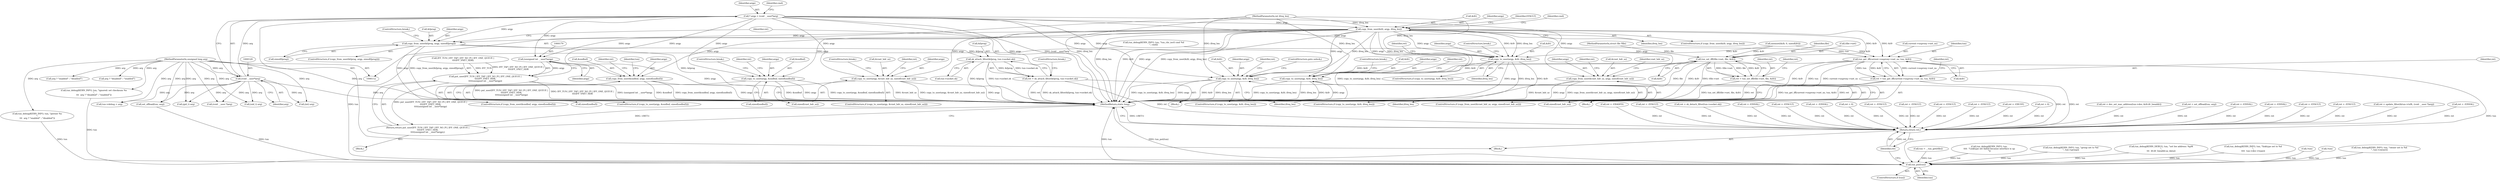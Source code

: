 digraph "0_linux_a117dacde0288f3ec60b6e5bcedae8fa37ee0dfc@API" {
"1000147" [label="(Call,copy_from_user(&ifr, argp, ifreq_len))"];
"1000126" [label="(Call,* argp = (void __user*)arg)"];
"1000128" [label="(Call,(void __user*)arg)"];
"1000115" [label="(MethodParameterIn,unsigned long arg)"];
"1000116" [label="(MethodParameterIn,int ifreq_len)"];
"1000178" [label="(Call,(unsigned int __user*)argp)"];
"1000168" [label="(Call,put_user(IFF_TUN | IFF_TAP | IFF_NO_PI | IFF_ONE_QUEUE |\n\t\t\t\tIFF_VNET_HDR,\n\t\t\t\t(unsigned int __user*)argp))"];
"1000167" [label="(Return,return put_user(IFF_TUN | IFF_TAP | IFF_NO_PI | IFF_ONE_QUEUE |\n\t\t\t\tIFF_VNET_HDR,\n\t\t\t\t(unsigned int __user*)argp);)"];
"1000205" [label="(Call,tun_set_iff(tfile->net, file, &ifr))"];
"1000203" [label="(Call,ret = tun_set_iff(tfile->net, file, &ifr))"];
"1000642" [label="(Return,return ret;)"];
"1000216" [label="(Call,copy_to_user(argp, &ifr, ifreq_len))"];
"1000248" [label="(Call,tun_get_iff(current->nsproxy->net_ns, tun, &ifr))"];
"1000246" [label="(Call,ret = tun_get_iff(current->nsproxy->net_ns, tun, &ifr))"];
"1000261" [label="(Call,copy_to_user(argp, &ifr, ifreq_len))"];
"1000640" [label="(Call,tun_put(tun))"];
"1000442" [label="(Call,copy_to_user(argp, &ifr, ifreq_len))"];
"1000484" [label="(Call,copy_to_user(argp, &sndbuf, sizeof(sndbuf)))"];
"1000497" [label="(Call,copy_from_user(&sndbuf, argp, sizeof(sndbuf)))"];
"1000526" [label="(Call,copy_to_user(argp, &vnet_hdr_sz, sizeof(vnet_hdr_sz)))"];
"1000539" [label="(Call,copy_from_user(&vnet_hdr_sz, argp, sizeof(vnet_hdr_sz)))"];
"1000589" [label="(Call,copy_from_user(&fprog, argp, sizeof(fprog)))"];
"1000598" [label="(Call,sk_attach_filter(&fprog, tun->socket.sk))"];
"1000596" [label="(Call,ret = sk_attach_filter(&fprog, tun->socket.sk))"];
"1000182" [label="(Call,tun = __tun_get(tfile))"];
"1000486" [label="(Call,&sndbuf)"];
"1000128" [label="(Call,(void __user*)arg)"];
"1000220" [label="(Identifier,ifreq_len)"];
"1000462" [label="(Call,ret = dev_set_mac_address(tun->dev, &ifr.ifr_hwaddr))"];
"1000258" [label="(Identifier,ret)"];
"1000151" [label="(Identifier,ifreq_len)"];
"1000362" [label="(Call,(int) arg)"];
"1000386" [label="(Call,ret = set_offload(tun, arg))"];
"1000270" [label="(ControlStructure,break;)"];
"1000530" [label="(Call,sizeof(vnet_hdr_sz))"];
"1000498" [label="(Call,&sndbuf)"];
"1000117" [label="(Block,)"];
"1000213" [label="(Identifier,ret)"];
"1000505" [label="(Identifier,ret)"];
"1000210" [label="(Call,&ifr)"];
"1000156" [label="(Call,memset(&ifr, 0, sizeof(ifr)))"];
"1000494" [label="(ControlStructure,break;)"];
"1000346" [label="(Call,tun_debug(KERN_INFO, tun,\n\t\t\t\t  \"Linktype set failed because interface is up\n\"))"];
"1000146" [label="(ControlStructure,if (copy_from_user(&ifr, argp, ifreq_len)))"];
"1000441" [label="(ControlStructure,if (copy_to_user(argp, &ifr, ifreq_len)))"];
"1000178" [label="(Call,(unsigned int __user*)argp)"];
"1000608" [label="(Call,ret = -EINVAL)"];
"1000217" [label="(Identifier,argp)"];
"1000265" [label="(Identifier,ifreq_len)"];
"1000592" [label="(Identifier,argp)"];
"1000116" [label="(MethodParameterIn,int ifreq_len)"];
"1000154" [label="(Identifier,EFAULT)"];
"1000115" [label="(MethodParameterIn,unsigned long arg)"];
"1000533" [label="(Identifier,ret)"];
"1000571" [label="(Call,ret = -EINVAL)"];
"1000447" [label="(Call,ret = -EFAULT)"];
"1000209" [label="(Identifier,file)"];
"1000234" [label="(Call,tun_debug(KERN_INFO, tun, \"tun_chr_ioctl cmd %d\n\", cmd))"];
"1000484" [label="(Call,copy_to_user(argp, &sndbuf, sizeof(sndbuf)))"];
"1000328" [label="(Call,tun_debug(KERN_INFO, tun, \"group set to %d\n\", tun->group))"];
"1000379" [label="(Call,tun->debug = arg)"];
"1000325" [label="(Call,(gid_t) arg)"];
"1000126" [label="(Call,* argp = (void __user*)arg)"];
"1000597" [label="(Identifier,ret)"];
"1000247" [label="(Identifier,ret)"];
"1000595" [label="(ControlStructure,break;)"];
"1000593" [label="(Call,sizeof(fprog))"];
"1000446" [label="(Identifier,ifreq_len)"];
"1000167" [label="(Return,return put_user(IFF_TUN | IFF_TAP | IFF_NO_PI | IFF_ONE_QUEUE |\n\t\t\t\tIFF_VNET_HDR,\n\t\t\t\t(unsigned int __user*)argp);)"];
"1000513" [label="(Identifier,tun)"];
"1000215" [label="(ControlStructure,if (copy_to_user(argp, &ifr, ifreq_len)))"];
"1000483" [label="(ControlStructure,if (copy_to_user(argp, &sndbuf, sizeof(sndbuf))))"];
"1000496" [label="(ControlStructure,if (copy_from_user(&sndbuf, argp, sizeof(sndbuf))))"];
"1000205" [label="(Call,tun_set_iff(tfile->net, file, &ifr))"];
"1000206" [label="(Call,tfile->net)"];
"1000248" [label="(Call,tun_get_iff(current->nsproxy->net_ns, tun, &ifr))"];
"1000527" [label="(Identifier,argp)"];
"1000443" [label="(Identifier,argp)"];
"1000453" [label="(Call,tun_debug(KERN_DEBUG, tun, \"set hw address: %pM\n\",\n\t\t\t  ifr.ifr_hwaddr.sa_data))"];
"1000596" [label="(Call,ret = sk_attach_filter(&fprog, tun->socket.sk))"];
"1000546" [label="(Call,ret = -EFAULT)"];
"1000164" [label="(Identifier,cmd)"];
"1000406" [label="(Call,ret = update_filter(&tun->txflt, (void __user *)arg))"];
"1000309" [label="(Call,(uid_t) arg)"];
"1000216" [label="(Call,copy_to_user(argp, &ifr, ifreq_len))"];
"1000169" [label="(Call,IFF_TUN | IFF_TAP | IFF_NO_PI | IFF_ONE_QUEUE |\n\t\t\t\tIFF_VNET_HDR)"];
"1000542" [label="(Identifier,argp)"];
"1000631" [label="(Call,ret = -EINVAL)"];
"1000488" [label="(Call,sizeof(sndbuf))"];
"1000588" [label="(ControlStructure,if (copy_from_user(&fprog, argp, sizeof(fprog))))"];
"1000168" [label="(Call,put_user(IFF_TUN | IFF_TAP | IFF_NO_PI | IFF_ONE_QUEUE |\n\t\t\t\tIFF_VNET_HDR,\n\t\t\t\t(unsigned int __user*)argp))"];
"1000451" [label="(ControlStructure,break;)"];
"1000244" [label="(Block,)"];
"1000272" [label="(Call,tun_debug(KERN_INFO, tun, \"ignored: set checksum %s\n\",\n\t\t\t  arg ? \"disabled\" : \"enabled\"))"];
"1000226" [label="(Call,ret = -EBADFD)"];
"1000263" [label="(Call,&ifr)"];
"1000365" [label="(Call,tun_debug(KERN_INFO, tun, \"linktype set to %d\n\",\n\t\t\t\t  tun->dev->type))"];
"1000642" [label="(Return,return ret;)"];
"1000547" [label="(Identifier,ret)"];
"1000260" [label="(ControlStructure,if (copy_to_user(argp, &ifr, ifreq_len)))"];
"1000231" [label="(Call,!tun)"];
"1000644" [label="(MethodReturn,static long)"];
"1000444" [label="(Call,&ifr)"];
"1000497" [label="(Call,copy_from_user(&sndbuf, argp, sizeof(sndbuf)))"];
"1000490" [label="(Call,ret = -EFAULT)"];
"1000491" [label="(Identifier,ret)"];
"1000130" [label="(Identifier,arg)"];
"1000540" [label="(Call,&vnet_hdr_sz)"];
"1000222" [label="(Identifier,ret)"];
"1000249" [label="(Call,current->nsproxy->net_ns)"];
"1000448" [label="(Identifier,ret)"];
"1000553" [label="(Identifier,vnet_hdr_sz)"];
"1000204" [label="(Identifier,ret)"];
"1000485" [label="(Identifier,argp)"];
"1000538" [label="(ControlStructure,if (copy_from_user(&vnet_hdr_sz, argp, sizeof(vnet_hdr_sz))))"];
"1000536" [label="(ControlStructure,break;)"];
"1000148" [label="(Call,&ifr)"];
"1000147" [label="(Call,copy_from_user(&ifr, argp, ifreq_len))"];
"1000299" [label="(Call,arg ? \"enabled\" : \"disabled\")"];
"1000621" [label="(Call,ret = sk_detach_filter(tun->socket.sk))"];
"1000393" [label="(Call,ret = -EINVAL)"];
"1000539" [label="(Call,copy_from_user(&vnet_hdr_sz, argp, sizeof(vnet_hdr_sz)))"];
"1000127" [label="(Identifier,argp)"];
"1000532" [label="(Call,ret = -EFAULT)"];
"1000525" [label="(ControlStructure,if (copy_to_user(argp, &vnet_hdr_sz, sizeof(vnet_hdr_sz))))"];
"1000276" [label="(Call,arg ? \"disabled\" : \"enabled\")"];
"1000150" [label="(Identifier,argp)"];
"1000601" [label="(Call,tun->socket.sk)"];
"1000543" [label="(Call,sizeof(vnet_hdr_sz))"];
"1000262" [label="(Identifier,argp)"];
"1000254" [label="(Identifier,tun)"];
"1000139" [label="(Identifier,cmd)"];
"1000166" [label="(Block,)"];
"1000388" [label="(Call,set_offload(tun, arg))"];
"1000413" [label="(Call,(void __user *)arg)"];
"1000559" [label="(Call,ret = -EINVAL)"];
"1000374" [label="(Call,ret = 0)"];
"1000526" [label="(Call,copy_to_user(argp, &vnet_hdr_sz, sizeof(vnet_hdr_sz)))"];
"1000500" [label="(Identifier,argp)"];
"1000221" [label="(Call,ret = -EFAULT)"];
"1000246" [label="(Call,ret = tun_get_iff(current->nsproxy->net_ns, tun, &ifr))"];
"1000267" [label="(Identifier,ret)"];
"1000191" [label="(Call,!tun)"];
"1000643" [label="(Identifier,ret)"];
"1000584" [label="(Call,ret = -EFAULT)"];
"1000180" [label="(Identifier,argp)"];
"1000225" [label="(ControlStructure,goto unlock;)"];
"1000295" [label="(Call,tun_debug(KERN_INFO, tun, \"persist %s\n\",\n\t\t\t  arg ? \"enabled\" : \"disabled\"))"];
"1000113" [label="(MethodParameterIn,struct file *file)"];
"1000504" [label="(Call,ret = -EFAULT)"];
"1000589" [label="(Call,copy_from_user(&fprog, argp, sizeof(fprog)))"];
"1000203" [label="(Call,ret = tun_set_iff(tfile->net, file, &ifr))"];
"1000312" [label="(Call,tun_debug(KERN_INFO, tun, \"owner set to %d\n\", tun->owner))"];
"1000501" [label="(Call,sizeof(sndbuf))"];
"1000266" [label="(Call,ret = -EFAULT)"];
"1000638" [label="(ControlStructure,if (tun))"];
"1000255" [label="(Call,&ifr)"];
"1000350" [label="(Call,ret = -EBUSY)"];
"1000528" [label="(Call,&vnet_hdr_sz)"];
"1000598" [label="(Call,sk_attach_filter(&fprog, tun->socket.sk))"];
"1000261" [label="(Call,copy_to_user(argp, &ifr, ifreq_len))"];
"1000599" [label="(Call,&fprog)"];
"1000218" [label="(Call,&ifr)"];
"1000640" [label="(Call,tun_put(tun))"];
"1000606" [label="(ControlStructure,break;)"];
"1000442" [label="(Call,copy_to_user(argp, &ifr, ifreq_len))"];
"1000193" [label="(Block,)"];
"1000239" [label="(Call,ret = 0)"];
"1000590" [label="(Call,&fprog)"];
"1000641" [label="(Identifier,tun)"];
"1000147" -> "1000146"  [label="AST: "];
"1000147" -> "1000151"  [label="CFG: "];
"1000148" -> "1000147"  [label="AST: "];
"1000150" -> "1000147"  [label="AST: "];
"1000151" -> "1000147"  [label="AST: "];
"1000154" -> "1000147"  [label="CFG: "];
"1000164" -> "1000147"  [label="CFG: "];
"1000147" -> "1000644"  [label="DDG: ifreq_len"];
"1000147" -> "1000644"  [label="DDG: &ifr"];
"1000147" -> "1000644"  [label="DDG: argp"];
"1000147" -> "1000644"  [label="DDG: copy_from_user(&ifr, argp, ifreq_len)"];
"1000126" -> "1000147"  [label="DDG: argp"];
"1000116" -> "1000147"  [label="DDG: ifreq_len"];
"1000147" -> "1000178"  [label="DDG: argp"];
"1000147" -> "1000205"  [label="DDG: &ifr"];
"1000147" -> "1000216"  [label="DDG: argp"];
"1000147" -> "1000216"  [label="DDG: ifreq_len"];
"1000147" -> "1000248"  [label="DDG: &ifr"];
"1000147" -> "1000261"  [label="DDG: argp"];
"1000147" -> "1000261"  [label="DDG: ifreq_len"];
"1000147" -> "1000442"  [label="DDG: argp"];
"1000147" -> "1000442"  [label="DDG: &ifr"];
"1000147" -> "1000442"  [label="DDG: ifreq_len"];
"1000147" -> "1000484"  [label="DDG: argp"];
"1000147" -> "1000497"  [label="DDG: argp"];
"1000147" -> "1000526"  [label="DDG: argp"];
"1000147" -> "1000539"  [label="DDG: argp"];
"1000147" -> "1000589"  [label="DDG: argp"];
"1000126" -> "1000117"  [label="AST: "];
"1000126" -> "1000128"  [label="CFG: "];
"1000127" -> "1000126"  [label="AST: "];
"1000128" -> "1000126"  [label="AST: "];
"1000139" -> "1000126"  [label="CFG: "];
"1000126" -> "1000644"  [label="DDG: argp"];
"1000126" -> "1000644"  [label="DDG: (void __user*)arg"];
"1000128" -> "1000126"  [label="DDG: arg"];
"1000126" -> "1000178"  [label="DDG: argp"];
"1000126" -> "1000216"  [label="DDG: argp"];
"1000126" -> "1000261"  [label="DDG: argp"];
"1000126" -> "1000442"  [label="DDG: argp"];
"1000126" -> "1000484"  [label="DDG: argp"];
"1000126" -> "1000497"  [label="DDG: argp"];
"1000126" -> "1000526"  [label="DDG: argp"];
"1000126" -> "1000539"  [label="DDG: argp"];
"1000126" -> "1000589"  [label="DDG: argp"];
"1000128" -> "1000130"  [label="CFG: "];
"1000129" -> "1000128"  [label="AST: "];
"1000130" -> "1000128"  [label="AST: "];
"1000128" -> "1000644"  [label="DDG: arg"];
"1000115" -> "1000128"  [label="DDG: arg"];
"1000128" -> "1000309"  [label="DDG: arg"];
"1000128" -> "1000325"  [label="DDG: arg"];
"1000128" -> "1000362"  [label="DDG: arg"];
"1000128" -> "1000379"  [label="DDG: arg"];
"1000128" -> "1000388"  [label="DDG: arg"];
"1000128" -> "1000413"  [label="DDG: arg"];
"1000115" -> "1000112"  [label="AST: "];
"1000115" -> "1000644"  [label="DDG: arg"];
"1000115" -> "1000272"  [label="DDG: arg"];
"1000115" -> "1000276"  [label="DDG: arg"];
"1000115" -> "1000295"  [label="DDG: arg"];
"1000115" -> "1000299"  [label="DDG: arg"];
"1000115" -> "1000309"  [label="DDG: arg"];
"1000115" -> "1000325"  [label="DDG: arg"];
"1000115" -> "1000362"  [label="DDG: arg"];
"1000115" -> "1000379"  [label="DDG: arg"];
"1000115" -> "1000388"  [label="DDG: arg"];
"1000115" -> "1000413"  [label="DDG: arg"];
"1000116" -> "1000112"  [label="AST: "];
"1000116" -> "1000644"  [label="DDG: ifreq_len"];
"1000116" -> "1000216"  [label="DDG: ifreq_len"];
"1000116" -> "1000261"  [label="DDG: ifreq_len"];
"1000116" -> "1000442"  [label="DDG: ifreq_len"];
"1000178" -> "1000168"  [label="AST: "];
"1000178" -> "1000180"  [label="CFG: "];
"1000179" -> "1000178"  [label="AST: "];
"1000180" -> "1000178"  [label="AST: "];
"1000168" -> "1000178"  [label="CFG: "];
"1000178" -> "1000644"  [label="DDG: argp"];
"1000178" -> "1000168"  [label="DDG: argp"];
"1000168" -> "1000167"  [label="AST: "];
"1000169" -> "1000168"  [label="AST: "];
"1000167" -> "1000168"  [label="CFG: "];
"1000168" -> "1000644"  [label="DDG: (unsigned int __user*)argp"];
"1000168" -> "1000644"  [label="DDG: put_user(IFF_TUN | IFF_TAP | IFF_NO_PI | IFF_ONE_QUEUE |\n\t\t\t\tIFF_VNET_HDR,\n\t\t\t\t(unsigned int __user*)argp)"];
"1000168" -> "1000644"  [label="DDG: IFF_TUN | IFF_TAP | IFF_NO_PI | IFF_ONE_QUEUE |\n\t\t\t\tIFF_VNET_HDR"];
"1000168" -> "1000167"  [label="DDG: put_user(IFF_TUN | IFF_TAP | IFF_NO_PI | IFF_ONE_QUEUE |\n\t\t\t\tIFF_VNET_HDR,\n\t\t\t\t(unsigned int __user*)argp)"];
"1000169" -> "1000168"  [label="DDG: IFF_TUN"];
"1000169" -> "1000168"  [label="DDG: IFF_TAP | IFF_NO_PI | IFF_ONE_QUEUE |\n\t\t\t\tIFF_VNET_HDR"];
"1000167" -> "1000166"  [label="AST: "];
"1000644" -> "1000167"  [label="CFG: "];
"1000167" -> "1000644"  [label="DDG: <RET>"];
"1000205" -> "1000203"  [label="AST: "];
"1000205" -> "1000210"  [label="CFG: "];
"1000206" -> "1000205"  [label="AST: "];
"1000209" -> "1000205"  [label="AST: "];
"1000210" -> "1000205"  [label="AST: "];
"1000203" -> "1000205"  [label="CFG: "];
"1000205" -> "1000644"  [label="DDG: file"];
"1000205" -> "1000644"  [label="DDG: &ifr"];
"1000205" -> "1000644"  [label="DDG: tfile->net"];
"1000205" -> "1000203"  [label="DDG: tfile->net"];
"1000205" -> "1000203"  [label="DDG: file"];
"1000205" -> "1000203"  [label="DDG: &ifr"];
"1000113" -> "1000205"  [label="DDG: file"];
"1000156" -> "1000205"  [label="DDG: &ifr"];
"1000205" -> "1000216"  [label="DDG: &ifr"];
"1000203" -> "1000193"  [label="AST: "];
"1000204" -> "1000203"  [label="AST: "];
"1000213" -> "1000203"  [label="CFG: "];
"1000203" -> "1000644"  [label="DDG: tun_set_iff(tfile->net, file, &ifr)"];
"1000203" -> "1000644"  [label="DDG: ret"];
"1000203" -> "1000642"  [label="DDG: ret"];
"1000642" -> "1000117"  [label="AST: "];
"1000642" -> "1000643"  [label="CFG: "];
"1000643" -> "1000642"  [label="AST: "];
"1000644" -> "1000642"  [label="CFG: "];
"1000642" -> "1000644"  [label="DDG: <RET>"];
"1000643" -> "1000642"  [label="DDG: ret"];
"1000532" -> "1000642"  [label="DDG: ret"];
"1000350" -> "1000642"  [label="DDG: ret"];
"1000631" -> "1000642"  [label="DDG: ret"];
"1000596" -> "1000642"  [label="DDG: ret"];
"1000239" -> "1000642"  [label="DDG: ret"];
"1000266" -> "1000642"  [label="DDG: ret"];
"1000386" -> "1000642"  [label="DDG: ret"];
"1000571" -> "1000642"  [label="DDG: ret"];
"1000504" -> "1000642"  [label="DDG: ret"];
"1000546" -> "1000642"  [label="DDG: ret"];
"1000447" -> "1000642"  [label="DDG: ret"];
"1000608" -> "1000642"  [label="DDG: ret"];
"1000559" -> "1000642"  [label="DDG: ret"];
"1000621" -> "1000642"  [label="DDG: ret"];
"1000393" -> "1000642"  [label="DDG: ret"];
"1000374" -> "1000642"  [label="DDG: ret"];
"1000226" -> "1000642"  [label="DDG: ret"];
"1000406" -> "1000642"  [label="DDG: ret"];
"1000462" -> "1000642"  [label="DDG: ret"];
"1000221" -> "1000642"  [label="DDG: ret"];
"1000490" -> "1000642"  [label="DDG: ret"];
"1000584" -> "1000642"  [label="DDG: ret"];
"1000246" -> "1000642"  [label="DDG: ret"];
"1000216" -> "1000215"  [label="AST: "];
"1000216" -> "1000220"  [label="CFG: "];
"1000217" -> "1000216"  [label="AST: "];
"1000218" -> "1000216"  [label="AST: "];
"1000220" -> "1000216"  [label="AST: "];
"1000222" -> "1000216"  [label="CFG: "];
"1000225" -> "1000216"  [label="CFG: "];
"1000216" -> "1000644"  [label="DDG: copy_to_user(argp, &ifr, ifreq_len)"];
"1000216" -> "1000644"  [label="DDG: argp"];
"1000216" -> "1000644"  [label="DDG: &ifr"];
"1000216" -> "1000644"  [label="DDG: ifreq_len"];
"1000248" -> "1000246"  [label="AST: "];
"1000248" -> "1000255"  [label="CFG: "];
"1000249" -> "1000248"  [label="AST: "];
"1000254" -> "1000248"  [label="AST: "];
"1000255" -> "1000248"  [label="AST: "];
"1000246" -> "1000248"  [label="CFG: "];
"1000248" -> "1000644"  [label="DDG: &ifr"];
"1000248" -> "1000644"  [label="DDG: tun"];
"1000248" -> "1000644"  [label="DDG: current->nsproxy->net_ns"];
"1000248" -> "1000246"  [label="DDG: current->nsproxy->net_ns"];
"1000248" -> "1000246"  [label="DDG: tun"];
"1000248" -> "1000246"  [label="DDG: &ifr"];
"1000234" -> "1000248"  [label="DDG: tun"];
"1000156" -> "1000248"  [label="DDG: &ifr"];
"1000248" -> "1000261"  [label="DDG: &ifr"];
"1000248" -> "1000640"  [label="DDG: tun"];
"1000246" -> "1000244"  [label="AST: "];
"1000247" -> "1000246"  [label="AST: "];
"1000258" -> "1000246"  [label="CFG: "];
"1000246" -> "1000644"  [label="DDG: tun_get_iff(current->nsproxy->net_ns, tun, &ifr)"];
"1000246" -> "1000644"  [label="DDG: ret"];
"1000261" -> "1000260"  [label="AST: "];
"1000261" -> "1000265"  [label="CFG: "];
"1000262" -> "1000261"  [label="AST: "];
"1000263" -> "1000261"  [label="AST: "];
"1000265" -> "1000261"  [label="AST: "];
"1000267" -> "1000261"  [label="CFG: "];
"1000270" -> "1000261"  [label="CFG: "];
"1000261" -> "1000644"  [label="DDG: ifreq_len"];
"1000261" -> "1000644"  [label="DDG: &ifr"];
"1000261" -> "1000644"  [label="DDG: argp"];
"1000261" -> "1000644"  [label="DDG: copy_to_user(argp, &ifr, ifreq_len)"];
"1000640" -> "1000638"  [label="AST: "];
"1000640" -> "1000641"  [label="CFG: "];
"1000641" -> "1000640"  [label="AST: "];
"1000643" -> "1000640"  [label="CFG: "];
"1000640" -> "1000644"  [label="DDG: tun"];
"1000640" -> "1000644"  [label="DDG: tun_put(tun)"];
"1000453" -> "1000640"  [label="DDG: tun"];
"1000388" -> "1000640"  [label="DDG: tun"];
"1000234" -> "1000640"  [label="DDG: tun"];
"1000346" -> "1000640"  [label="DDG: tun"];
"1000272" -> "1000640"  [label="DDG: tun"];
"1000295" -> "1000640"  [label="DDG: tun"];
"1000231" -> "1000640"  [label="DDG: tun"];
"1000312" -> "1000640"  [label="DDG: tun"];
"1000328" -> "1000640"  [label="DDG: tun"];
"1000365" -> "1000640"  [label="DDG: tun"];
"1000182" -> "1000640"  [label="DDG: tun"];
"1000191" -> "1000640"  [label="DDG: tun"];
"1000442" -> "1000441"  [label="AST: "];
"1000442" -> "1000446"  [label="CFG: "];
"1000443" -> "1000442"  [label="AST: "];
"1000444" -> "1000442"  [label="AST: "];
"1000446" -> "1000442"  [label="AST: "];
"1000448" -> "1000442"  [label="CFG: "];
"1000451" -> "1000442"  [label="CFG: "];
"1000442" -> "1000644"  [label="DDG: copy_to_user(argp, &ifr, ifreq_len)"];
"1000442" -> "1000644"  [label="DDG: argp"];
"1000442" -> "1000644"  [label="DDG: ifreq_len"];
"1000442" -> "1000644"  [label="DDG: &ifr"];
"1000156" -> "1000442"  [label="DDG: &ifr"];
"1000484" -> "1000483"  [label="AST: "];
"1000484" -> "1000488"  [label="CFG: "];
"1000485" -> "1000484"  [label="AST: "];
"1000486" -> "1000484"  [label="AST: "];
"1000488" -> "1000484"  [label="AST: "];
"1000491" -> "1000484"  [label="CFG: "];
"1000494" -> "1000484"  [label="CFG: "];
"1000484" -> "1000644"  [label="DDG: &sndbuf"];
"1000484" -> "1000644"  [label="DDG: argp"];
"1000484" -> "1000644"  [label="DDG: copy_to_user(argp, &sndbuf, sizeof(sndbuf))"];
"1000497" -> "1000496"  [label="AST: "];
"1000497" -> "1000501"  [label="CFG: "];
"1000498" -> "1000497"  [label="AST: "];
"1000500" -> "1000497"  [label="AST: "];
"1000501" -> "1000497"  [label="AST: "];
"1000505" -> "1000497"  [label="CFG: "];
"1000513" -> "1000497"  [label="CFG: "];
"1000497" -> "1000644"  [label="DDG: &sndbuf"];
"1000497" -> "1000644"  [label="DDG: copy_from_user(&sndbuf, argp, sizeof(sndbuf))"];
"1000497" -> "1000644"  [label="DDG: argp"];
"1000526" -> "1000525"  [label="AST: "];
"1000526" -> "1000530"  [label="CFG: "];
"1000527" -> "1000526"  [label="AST: "];
"1000528" -> "1000526"  [label="AST: "];
"1000530" -> "1000526"  [label="AST: "];
"1000533" -> "1000526"  [label="CFG: "];
"1000536" -> "1000526"  [label="CFG: "];
"1000526" -> "1000644"  [label="DDG: &vnet_hdr_sz"];
"1000526" -> "1000644"  [label="DDG: copy_to_user(argp, &vnet_hdr_sz, sizeof(vnet_hdr_sz))"];
"1000526" -> "1000644"  [label="DDG: argp"];
"1000539" -> "1000538"  [label="AST: "];
"1000539" -> "1000543"  [label="CFG: "];
"1000540" -> "1000539"  [label="AST: "];
"1000542" -> "1000539"  [label="AST: "];
"1000543" -> "1000539"  [label="AST: "];
"1000547" -> "1000539"  [label="CFG: "];
"1000553" -> "1000539"  [label="CFG: "];
"1000539" -> "1000644"  [label="DDG: &vnet_hdr_sz"];
"1000539" -> "1000644"  [label="DDG: argp"];
"1000539" -> "1000644"  [label="DDG: copy_from_user(&vnet_hdr_sz, argp, sizeof(vnet_hdr_sz))"];
"1000589" -> "1000588"  [label="AST: "];
"1000589" -> "1000593"  [label="CFG: "];
"1000590" -> "1000589"  [label="AST: "];
"1000592" -> "1000589"  [label="AST: "];
"1000593" -> "1000589"  [label="AST: "];
"1000595" -> "1000589"  [label="CFG: "];
"1000597" -> "1000589"  [label="CFG: "];
"1000589" -> "1000644"  [label="DDG: copy_from_user(&fprog, argp, sizeof(fprog))"];
"1000589" -> "1000644"  [label="DDG: &fprog"];
"1000589" -> "1000644"  [label="DDG: argp"];
"1000589" -> "1000598"  [label="DDG: &fprog"];
"1000598" -> "1000596"  [label="AST: "];
"1000598" -> "1000601"  [label="CFG: "];
"1000599" -> "1000598"  [label="AST: "];
"1000601" -> "1000598"  [label="AST: "];
"1000596" -> "1000598"  [label="CFG: "];
"1000598" -> "1000644"  [label="DDG: &fprog"];
"1000598" -> "1000644"  [label="DDG: tun->socket.sk"];
"1000598" -> "1000596"  [label="DDG: &fprog"];
"1000598" -> "1000596"  [label="DDG: tun->socket.sk"];
"1000596" -> "1000244"  [label="AST: "];
"1000597" -> "1000596"  [label="AST: "];
"1000606" -> "1000596"  [label="CFG: "];
"1000596" -> "1000644"  [label="DDG: sk_attach_filter(&fprog, tun->socket.sk)"];
"1000596" -> "1000644"  [label="DDG: ret"];
}

